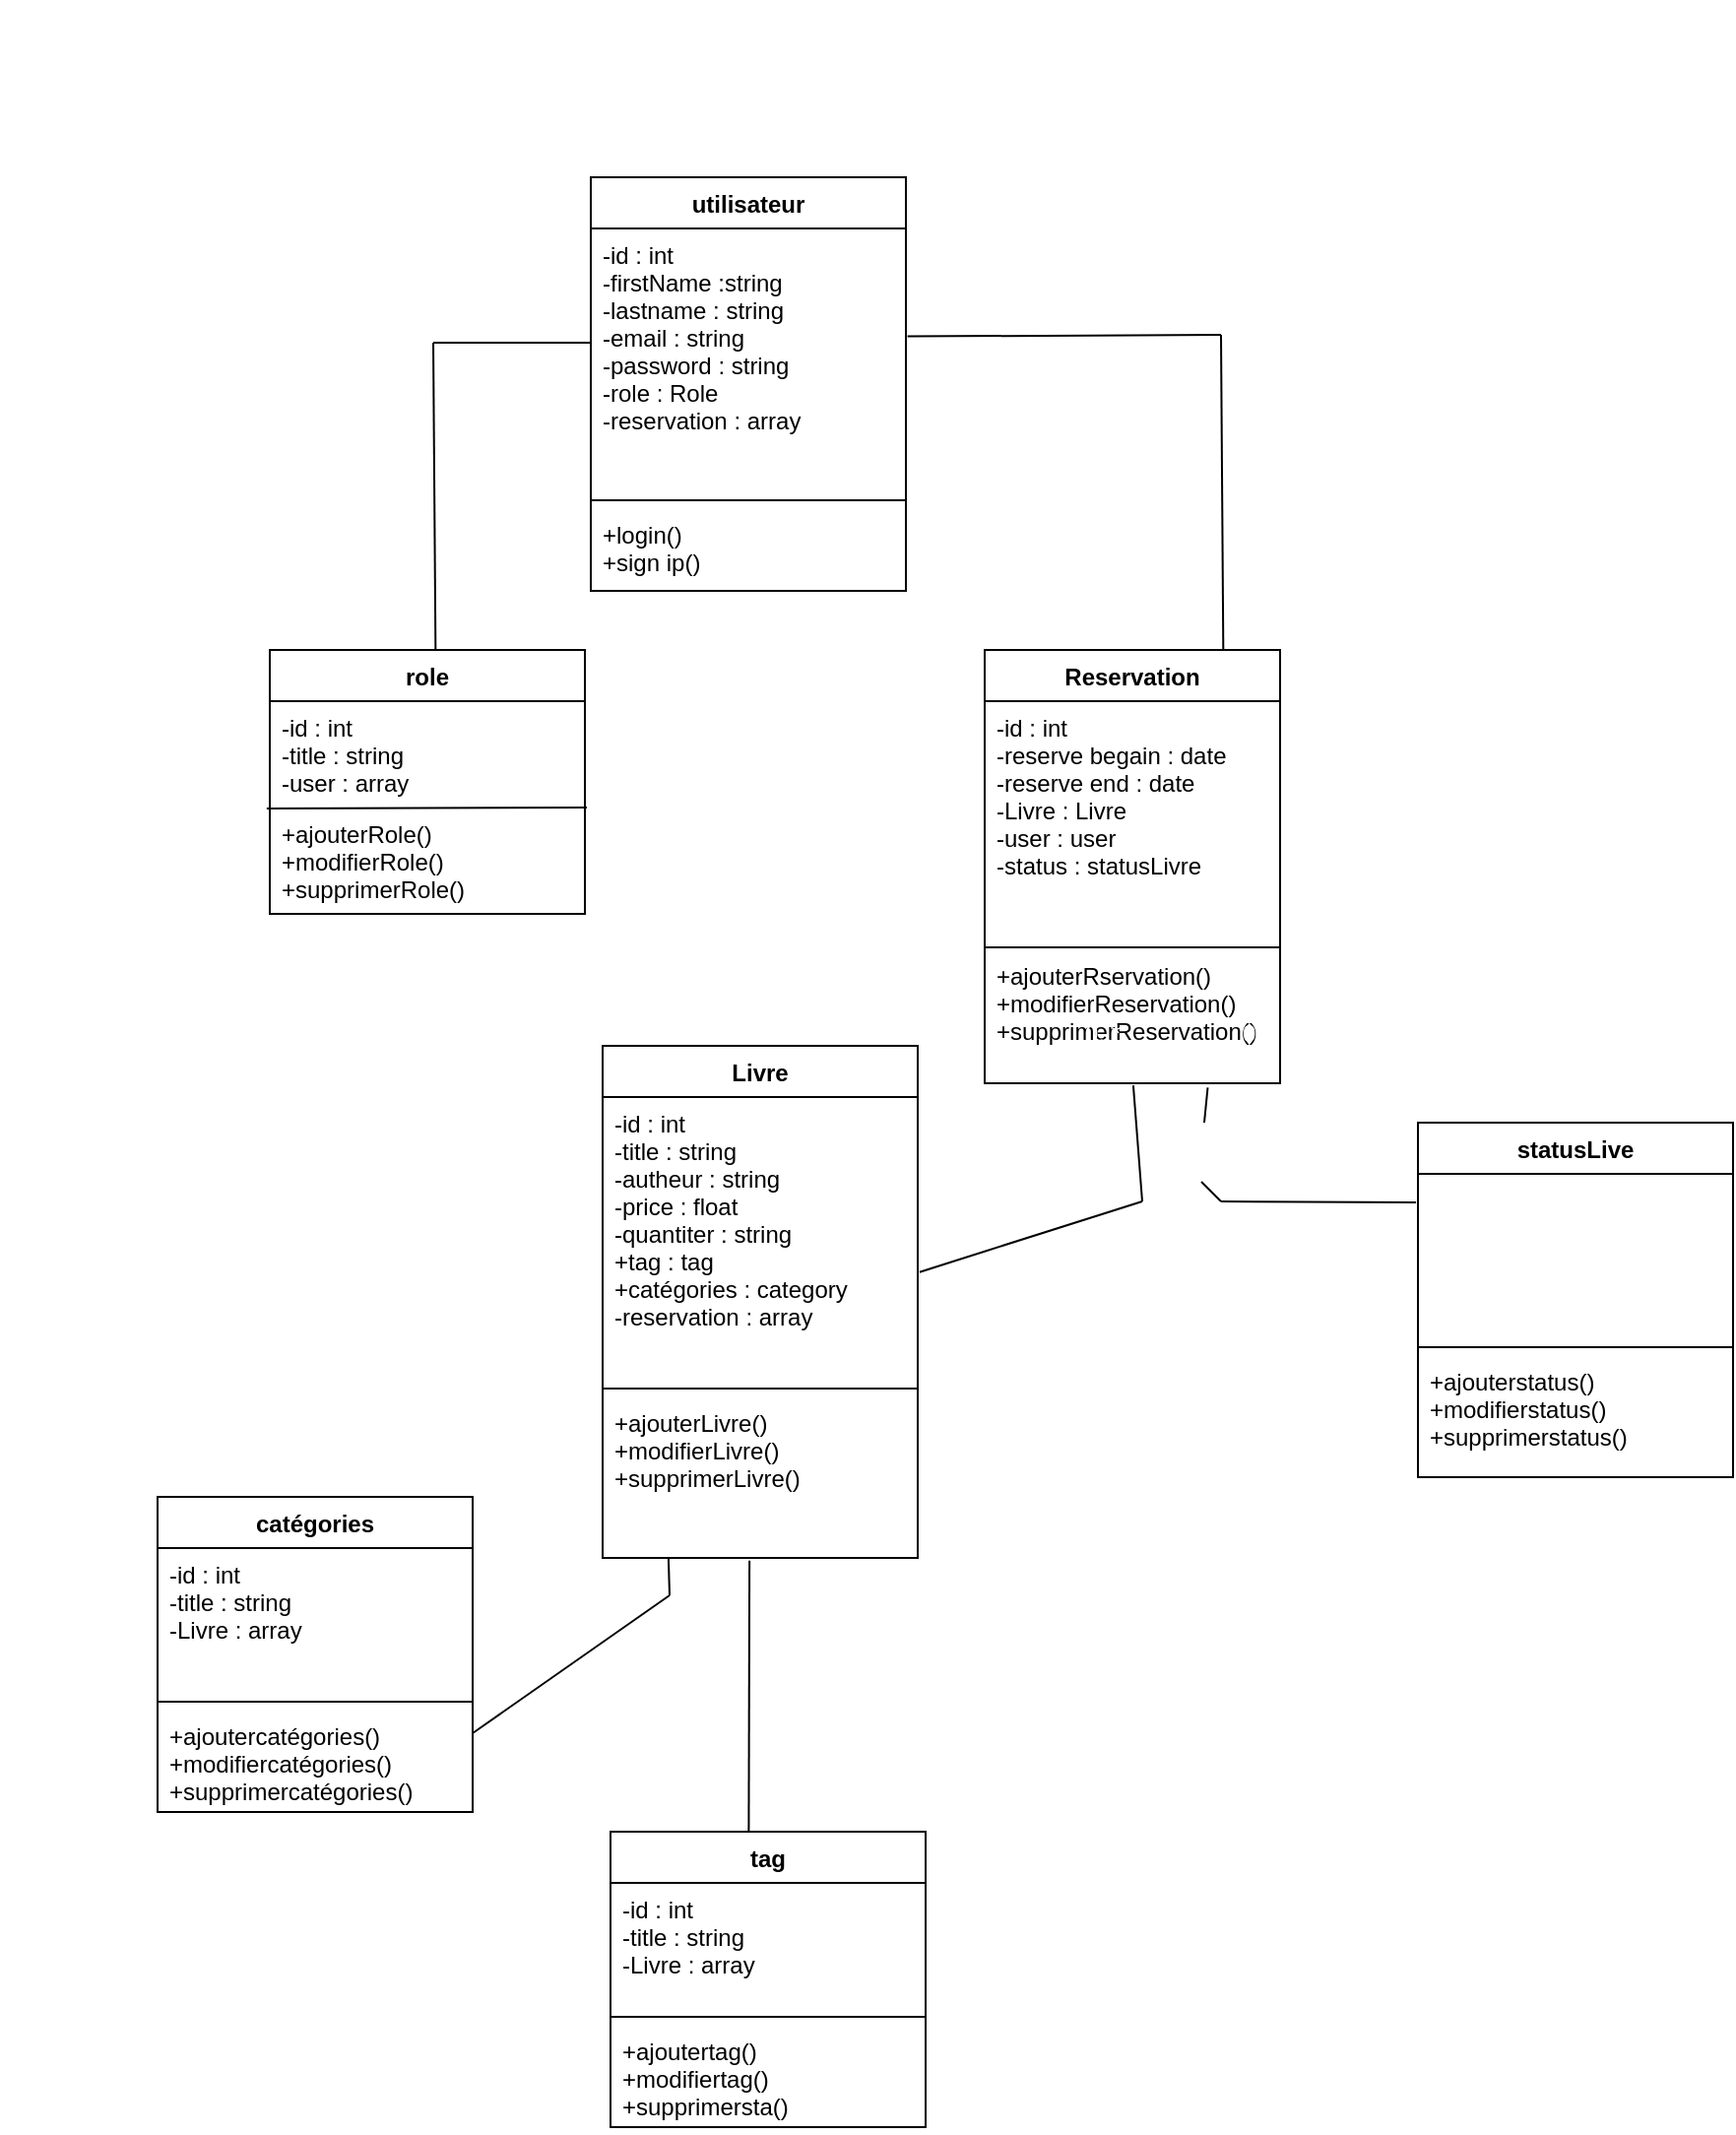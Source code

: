 <mxfile>
    <diagram id="urNdGl7wnYzmdIQnbToA" name="Page-1">
        <mxGraphModel dx="361" dy="1712" grid="1" gridSize="10" guides="1" tooltips="1" connect="1" arrows="1" fold="1" page="0" pageScale="1" pageWidth="850" pageHeight="1100" math="0" shadow="0">
            <root>
                <mxCell id="0"/>
                <mxCell id="1" parent="0"/>
                <mxCell id="2" value="utilisateur" style="swimlane;fontStyle=1;align=center;verticalAlign=top;childLayout=stackLayout;horizontal=1;startSize=26;horizontalStack=0;resizeParent=1;resizeParentMax=0;resizeLast=0;collapsible=1;marginBottom=0;" parent="1" vertex="1">
                    <mxGeometry x="520" y="-840" width="160" height="210" as="geometry">
                        <mxRectangle x="140" y="-470" width="100" height="30" as="alternateBounds"/>
                    </mxGeometry>
                </mxCell>
                <mxCell id="3" value="-id : int&#10;-firstName :string&#10;-lastname : string&#10;-email : string&#10;-password : string&#10;-role : Role&#10;-reservation : array" style="text;strokeColor=none;fillColor=none;align=left;verticalAlign=top;spacingLeft=4;spacingRight=4;overflow=hidden;rotatable=0;points=[[0,0.5],[1,0.5]];portConstraint=eastwest;" parent="2" vertex="1">
                    <mxGeometry y="26" width="160" height="134" as="geometry"/>
                </mxCell>
                <mxCell id="4" value="" style="line;strokeWidth=1;fillColor=none;align=left;verticalAlign=middle;spacingTop=-1;spacingLeft=3;spacingRight=3;rotatable=0;labelPosition=right;points=[];portConstraint=eastwest;strokeColor=inherit;" parent="2" vertex="1">
                    <mxGeometry y="160" width="160" height="8" as="geometry"/>
                </mxCell>
                <mxCell id="5" value="+login()&#10;+sign ip()" style="text;strokeColor=none;fillColor=none;align=left;verticalAlign=top;spacingLeft=4;spacingRight=4;overflow=hidden;rotatable=0;points=[[0,0.5],[1,0.5]];portConstraint=eastwest;" parent="2" vertex="1">
                    <mxGeometry y="168" width="160" height="42" as="geometry"/>
                </mxCell>
                <mxCell id="6" value="Reservation" style="swimlane;fontStyle=1;align=center;verticalAlign=top;childLayout=stackLayout;horizontal=1;startSize=26;horizontalStack=0;resizeParent=1;resizeParentMax=0;resizeLast=0;collapsible=1;marginBottom=0;" parent="1" vertex="1">
                    <mxGeometry x="720" y="-600" width="150" height="220" as="geometry"/>
                </mxCell>
                <mxCell id="7" value="-id : int&#10;-reserve begain : date&#10;-reserve end : date&#10;-Livre : Livre&#10;-user : user&#10;-status : statusLivre" style="text;strokeColor=none;fillColor=none;align=left;verticalAlign=top;spacingLeft=4;spacingRight=4;overflow=hidden;rotatable=0;points=[[0,0.5],[1,0.5]];portConstraint=eastwest;" parent="6" vertex="1">
                    <mxGeometry y="26" width="150" height="124" as="geometry"/>
                </mxCell>
                <mxCell id="8" value="" style="line;strokeWidth=1;fillColor=none;align=left;verticalAlign=middle;spacingTop=-1;spacingLeft=3;spacingRight=3;rotatable=0;labelPosition=right;points=[];portConstraint=eastwest;strokeColor=inherit;" parent="6" vertex="1">
                    <mxGeometry y="150" width="150" height="2" as="geometry"/>
                </mxCell>
                <mxCell id="9" value="+ajouterRservation()&#10;+modifierReservation()&#10;+supprimerReservation()" style="text;strokeColor=none;fillColor=none;align=left;verticalAlign=top;spacingLeft=4;spacingRight=4;overflow=hidden;rotatable=0;points=[[0,0.5],[1,0.5]];portConstraint=eastwest;" parent="6" vertex="1">
                    <mxGeometry y="152" width="150" height="68" as="geometry"/>
                </mxCell>
                <mxCell id="11" value="role" style="swimlane;fontStyle=1;align=center;verticalAlign=top;childLayout=stackLayout;horizontal=1;startSize=26;horizontalStack=0;resizeParent=1;resizeParentMax=0;resizeLast=0;collapsible=1;marginBottom=0;" parent="1" vertex="1">
                    <mxGeometry x="357" y="-600" width="160" height="134" as="geometry"/>
                </mxCell>
                <mxCell id="12" value="-id : int&#10;-title : string&#10;-user : array" style="text;strokeColor=none;fillColor=none;align=left;verticalAlign=top;spacingLeft=4;spacingRight=4;overflow=hidden;rotatable=0;points=[[0,0.5],[1,0.5]];portConstraint=eastwest;" parent="11" vertex="1">
                    <mxGeometry y="26" width="160" height="54" as="geometry"/>
                </mxCell>
                <mxCell id="47" value="+ajouterRole()&#10;+modifierRole()&#10;+supprimerRole()" style="text;strokeColor=none;fillColor=none;align=left;verticalAlign=top;spacingLeft=4;spacingRight=4;overflow=hidden;rotatable=0;points=[[0,0.5],[1,0.5]];portConstraint=eastwest;" parent="11" vertex="1">
                    <mxGeometry y="80" width="160" height="54" as="geometry"/>
                </mxCell>
                <mxCell id="48" value="" style="endArrow=none;html=1;exitX=0.009;exitY=0.009;exitDx=0;exitDy=0;exitPerimeter=0;" parent="11" edge="1">
                    <mxGeometry width="50" height="50" relative="1" as="geometry">
                        <mxPoint x="-1.56" y="80.486" as="sourcePoint"/>
                        <mxPoint x="161" y="80" as="targetPoint"/>
                    </mxGeometry>
                </mxCell>
                <mxCell id="15" value="Livre" style="swimlane;fontStyle=1;align=center;verticalAlign=top;childLayout=stackLayout;horizontal=1;startSize=26;horizontalStack=0;resizeParent=1;resizeParentMax=0;resizeLast=0;collapsible=1;marginBottom=0;" parent="1" vertex="1">
                    <mxGeometry x="526" y="-399" width="160" height="260" as="geometry"/>
                </mxCell>
                <mxCell id="16" value="-id : int&#10;-title : string&#10;-autheur : string&#10;-price : float&#10;-quantiter : string&#10;+tag : tag&#10;+catégories : category&#10;-reservation : array" style="text;strokeColor=none;fillColor=none;align=left;verticalAlign=top;spacingLeft=4;spacingRight=4;overflow=hidden;rotatable=0;points=[[0,0.5],[1,0.5]];portConstraint=eastwest;" parent="15" vertex="1">
                    <mxGeometry y="26" width="160" height="144" as="geometry"/>
                </mxCell>
                <mxCell id="17" value="" style="line;strokeWidth=1;fillColor=none;align=left;verticalAlign=middle;spacingTop=-1;spacingLeft=3;spacingRight=3;rotatable=0;labelPosition=right;points=[];portConstraint=eastwest;strokeColor=inherit;" parent="15" vertex="1">
                    <mxGeometry y="170" width="160" height="8" as="geometry"/>
                </mxCell>
                <mxCell id="18" value="+ajouterLivre()&#10;+modifierLivre()&#10;+supprimerLivre()" style="text;strokeColor=none;fillColor=none;align=left;verticalAlign=top;spacingLeft=4;spacingRight=4;overflow=hidden;rotatable=0;points=[[0,0.5],[1,0.5]];portConstraint=eastwest;" parent="15" vertex="1">
                    <mxGeometry y="178" width="160" height="82" as="geometry"/>
                </mxCell>
                <mxCell id="19" value="catégories" style="swimlane;fontStyle=1;align=center;verticalAlign=top;childLayout=stackLayout;horizontal=1;startSize=26;horizontalStack=0;resizeParent=1;resizeParentMax=0;resizeLast=0;collapsible=1;marginBottom=0;" parent="1" vertex="1">
                    <mxGeometry x="300" y="-170" width="160" height="160" as="geometry"/>
                </mxCell>
                <mxCell id="20" value="-id : int&#10;-title : string&#10;-Livre : array" style="text;strokeColor=none;fillColor=none;align=left;verticalAlign=top;spacingLeft=4;spacingRight=4;overflow=hidden;rotatable=0;points=[[0,0.5],[1,0.5]];portConstraint=eastwest;" parent="19" vertex="1">
                    <mxGeometry y="26" width="160" height="74" as="geometry"/>
                </mxCell>
                <mxCell id="21" value="" style="line;strokeWidth=1;fillColor=none;align=left;verticalAlign=middle;spacingTop=-1;spacingLeft=3;spacingRight=3;rotatable=0;labelPosition=right;points=[];portConstraint=eastwest;strokeColor=inherit;" parent="19" vertex="1">
                    <mxGeometry y="100" width="160" height="8" as="geometry"/>
                </mxCell>
                <mxCell id="22" value="+ajoutercatégories()&#10;+modifiercatégories()&#10;+supprimercatégories()" style="text;strokeColor=none;fillColor=none;align=left;verticalAlign=top;spacingLeft=4;spacingRight=4;overflow=hidden;rotatable=0;points=[[0,0.5],[1,0.5]];portConstraint=eastwest;" parent="19" vertex="1">
                    <mxGeometry y="108" width="160" height="52" as="geometry"/>
                </mxCell>
                <mxCell id="23" value="statusLive" style="swimlane;fontStyle=1;align=center;verticalAlign=top;childLayout=stackLayout;horizontal=1;startSize=26;horizontalStack=0;resizeParent=1;resizeParentMax=0;resizeLast=0;collapsible=1;marginBottom=0;" parent="1" vertex="1">
                    <mxGeometry x="940" y="-360" width="160" height="180" as="geometry"/>
                </mxCell>
                <mxCell id="24" value="-id : int&#10;-title : string&#10;" style="text;strokeColor=none;fillColor=none;align=left;verticalAlign=top;spacingLeft=4;spacingRight=4;overflow=hidden;rotatable=0;points=[[0,0.5],[1,0.5]];portConstraint=eastwest;fontColor=#FFFFFF;" parent="23" vertex="1">
                    <mxGeometry y="26" width="160" height="84" as="geometry"/>
                </mxCell>
                <mxCell id="25" value="" style="line;strokeWidth=1;fillColor=none;align=left;verticalAlign=middle;spacingTop=-1;spacingLeft=3;spacingRight=3;rotatable=0;labelPosition=right;points=[];portConstraint=eastwest;strokeColor=inherit;" parent="23" vertex="1">
                    <mxGeometry y="110" width="160" height="8" as="geometry"/>
                </mxCell>
                <mxCell id="26" value="+ajouterstatus()&#10;+modifierstatus()&#10;+supprimerstatus()" style="text;strokeColor=none;fillColor=none;align=left;verticalAlign=top;spacingLeft=4;spacingRight=4;overflow=hidden;rotatable=0;points=[[0,0.5],[1,0.5]];portConstraint=eastwest;fontStyle=0" parent="23" vertex="1">
                    <mxGeometry y="118" width="160" height="62" as="geometry"/>
                </mxCell>
                <mxCell id="27" value="" style="line;strokeWidth=1;fillColor=none;align=left;verticalAlign=middle;spacingTop=-1;spacingLeft=3;spacingRight=3;rotatable=0;labelPosition=right;points=[];portConstraint=eastwest;strokeColor=inherit;fontColor=#FFFFFF;" parent="1" vertex="1">
                    <mxGeometry x="440" y="-760" width="80" height="8" as="geometry"/>
                </mxCell>
                <mxCell id="29" value="" style="endArrow=none;html=1;fontColor=#FFFFFF;exitX=0.526;exitY=-0.002;exitDx=0;exitDy=0;exitPerimeter=0;" parent="1" source="11" edge="1">
                    <mxGeometry width="50" height="50" relative="1" as="geometry">
                        <mxPoint x="440" y="-670" as="sourcePoint"/>
                        <mxPoint x="440" y="-756" as="targetPoint"/>
                    </mxGeometry>
                </mxCell>
                <mxCell id="30" value="" style="endArrow=none;html=1;fontColor=#FFFFFF;exitX=0.526;exitY=-0.002;exitDx=0;exitDy=0;exitPerimeter=0;" parent="1" edge="1">
                    <mxGeometry width="50" height="50" relative="1" as="geometry">
                        <mxPoint x="841.16" y="-599.998" as="sourcePoint"/>
                        <mxPoint x="840" y="-760" as="targetPoint"/>
                    </mxGeometry>
                </mxCell>
                <mxCell id="31" value="" style="endArrow=none;html=1;fontColor=#FFFFFF;entryX=1.005;entryY=0.409;entryDx=0;entryDy=0;entryPerimeter=0;" parent="1" target="3" edge="1">
                    <mxGeometry width="50" height="50" relative="1" as="geometry">
                        <mxPoint x="840" y="-760" as="sourcePoint"/>
                        <mxPoint x="750" y="-780" as="targetPoint"/>
                    </mxGeometry>
                </mxCell>
                <mxCell id="32" value="" style="endArrow=none;html=1;fontColor=#FFFFFF;exitX=1.006;exitY=0.617;exitDx=0;exitDy=0;exitPerimeter=0;" parent="1" source="16" edge="1">
                    <mxGeometry width="50" height="50" relative="1" as="geometry">
                        <mxPoint x="791.16" y="-246.998" as="sourcePoint"/>
                        <mxPoint x="800" y="-320" as="targetPoint"/>
                    </mxGeometry>
                </mxCell>
                <mxCell id="33" value="" style="endArrow=none;html=1;fontColor=#FFFFFF;exitX=0.503;exitY=1.016;exitDx=0;exitDy=0;exitPerimeter=0;" parent="1" source="9" edge="1">
                    <mxGeometry width="50" height="50" relative="1" as="geometry">
                        <mxPoint x="720" y="-380.002" as="sourcePoint"/>
                        <mxPoint x="800" y="-320" as="targetPoint"/>
                    </mxGeometry>
                </mxCell>
                <mxCell id="36" value="" style="endArrow=none;html=1;fontColor=#FFFFFF;exitX=1;exitY=0.75;exitDx=0;exitDy=0;" parent="1" source="19" edge="1">
                    <mxGeometry width="50" height="50" relative="1" as="geometry">
                        <mxPoint x="540" y="-110" as="sourcePoint"/>
                        <mxPoint x="560" y="-120" as="targetPoint"/>
                    </mxGeometry>
                </mxCell>
                <mxCell id="37" value="" style="endArrow=none;html=1;fontColor=#FFFFFF;exitX=0.209;exitY=1;exitDx=0;exitDy=0;exitPerimeter=0;" parent="1" source="18" edge="1">
                    <mxGeometry width="50" height="50" relative="1" as="geometry">
                        <mxPoint x="560" y="-200" as="sourcePoint"/>
                        <mxPoint x="560" y="-120" as="targetPoint"/>
                    </mxGeometry>
                </mxCell>
                <mxCell id="38" value="" style="endArrow=none;html=1;fontColor=#FFFFFF;entryX=0.755;entryY=1.032;entryDx=0;entryDy=0;entryPerimeter=0;startArrow=none;" parent="1" target="9" edge="1" source="66">
                    <mxGeometry width="50" height="50" relative="1" as="geometry">
                        <mxPoint x="840" y="-320" as="sourcePoint"/>
                        <mxPoint x="860" y="-310" as="targetPoint"/>
                    </mxGeometry>
                </mxCell>
                <mxCell id="39" value="" style="endArrow=none;html=1;fontColor=#FFFFFF;exitX=-0.006;exitY=0.172;exitDx=0;exitDy=0;exitPerimeter=0;" parent="1" source="24" edge="1">
                    <mxGeometry width="50" height="50" relative="1" as="geometry">
                        <mxPoint x="910" y="-250" as="sourcePoint"/>
                        <mxPoint x="840" y="-320" as="targetPoint"/>
                    </mxGeometry>
                </mxCell>
                <mxCell id="40" value="1" style="text;strokeColor=none;align=center;fillColor=none;html=1;verticalAlign=middle;whiteSpace=wrap;rounded=0;fontColor=#FFFFFF;" parent="1" vertex="1">
                    <mxGeometry x="407" y="-623" width="60" height="30" as="geometry"/>
                </mxCell>
                <mxCell id="41" value="0..*" style="text;strokeColor=none;align=center;fillColor=none;html=1;verticalAlign=middle;whiteSpace=wrap;rounded=0;fontColor=#FFFFFF;" parent="1" vertex="1">
                    <mxGeometry x="476" y="-782" width="60" height="30" as="geometry"/>
                </mxCell>
                <mxCell id="42" value="tag" style="swimlane;fontStyle=1;align=center;verticalAlign=top;childLayout=stackLayout;horizontal=1;startSize=26;horizontalStack=0;resizeParent=1;resizeParentMax=0;resizeLast=0;collapsible=1;marginBottom=0;" parent="1" vertex="1">
                    <mxGeometry x="530" width="160" height="150" as="geometry"/>
                </mxCell>
                <mxCell id="43" value="-id : int&#10;-title : string&#10;-Livre : array" style="text;strokeColor=none;fillColor=none;align=left;verticalAlign=top;spacingLeft=4;spacingRight=4;overflow=hidden;rotatable=0;points=[[0,0.5],[1,0.5]];portConstraint=eastwest;" parent="42" vertex="1">
                    <mxGeometry y="26" width="160" height="64" as="geometry"/>
                </mxCell>
                <mxCell id="44" value="" style="line;strokeWidth=1;fillColor=none;align=left;verticalAlign=middle;spacingTop=-1;spacingLeft=3;spacingRight=3;rotatable=0;labelPosition=right;points=[];portConstraint=eastwest;strokeColor=inherit;" parent="42" vertex="1">
                    <mxGeometry y="90" width="160" height="8" as="geometry"/>
                </mxCell>
                <mxCell id="45" value="+ajoutertag()&#10;+modifiertag()&#10;+supprimersta()" style="text;strokeColor=none;fillColor=none;align=left;verticalAlign=top;spacingLeft=4;spacingRight=4;overflow=hidden;rotatable=0;points=[[0,0.5],[1,0.5]];portConstraint=eastwest;" parent="42" vertex="1">
                    <mxGeometry y="98" width="160" height="52" as="geometry"/>
                </mxCell>
                <mxCell id="46" value="" style="endArrow=none;html=1;fontColor=#FFFFFF;exitX=0.466;exitY=1.017;exitDx=0;exitDy=0;exitPerimeter=0;" parent="1" source="18" edge="1">
                    <mxGeometry width="50" height="50" relative="1" as="geometry">
                        <mxPoint x="599.64" y="-79" as="sourcePoint"/>
                        <mxPoint x="600.2" as="targetPoint"/>
                    </mxGeometry>
                </mxCell>
                <mxCell id="49" value="1" style="text;strokeColor=none;align=center;fillColor=none;html=1;verticalAlign=middle;whiteSpace=wrap;rounded=0;fontColor=#FFFFFF;" parent="1" vertex="1">
                    <mxGeometry x="220" y="-930" width="60" height="30" as="geometry"/>
                </mxCell>
                <mxCell id="50" value="0..*" style="text;strokeColor=none;align=center;fillColor=none;html=1;verticalAlign=middle;whiteSpace=wrap;rounded=0;fontColor=#FFFFFF;" parent="1" vertex="1">
                    <mxGeometry x="517" y="-143" width="60" height="30" as="geometry"/>
                </mxCell>
                <mxCell id="52" value="1" style="text;strokeColor=none;align=center;fillColor=none;html=1;verticalAlign=middle;whiteSpace=wrap;rounded=0;fontColor=#FFFFFF;" parent="1" vertex="1">
                    <mxGeometry x="450" y="-105" width="40" height="30" as="geometry"/>
                </mxCell>
                <mxCell id="53" value="0..*" style="text;strokeColor=none;align=center;fillColor=none;html=1;verticalAlign=middle;whiteSpace=wrap;rounded=0;fontColor=#FFFFFF;" parent="1" vertex="1">
                    <mxGeometry x="800" y="-630" width="60" height="30" as="geometry"/>
                </mxCell>
                <mxCell id="54" value="1" style="text;strokeColor=none;align=center;fillColor=none;html=1;verticalAlign=middle;whiteSpace=wrap;rounded=0;fontColor=#FFFFFF;" parent="1" vertex="1">
                    <mxGeometry x="666" y="-786" width="60" height="30" as="geometry"/>
                </mxCell>
                <mxCell id="55" value="0..*" style="text;strokeColor=none;align=center;fillColor=none;html=1;verticalAlign=middle;whiteSpace=wrap;rounded=0;fontColor=#FFFFFF;" parent="1" vertex="1">
                    <mxGeometry x="830" y="-420" width="60" height="30" as="geometry"/>
                </mxCell>
                <mxCell id="56" value="1" style="text;strokeColor=none;align=center;fillColor=none;html=1;verticalAlign=middle;whiteSpace=wrap;rounded=0;fontColor=#FFFFFF;" parent="1" vertex="1">
                    <mxGeometry x="888" y="-350" width="60" height="30" as="geometry"/>
                </mxCell>
                <mxCell id="59" value="0..*" style="text;strokeColor=none;align=center;fillColor=none;html=1;verticalAlign=middle;whiteSpace=wrap;rounded=0;fontColor=#FFFFFF;" parent="1" vertex="1">
                    <mxGeometry x="750" y="-420" width="60" height="30" as="geometry"/>
                </mxCell>
                <mxCell id="60" value="1" style="text;strokeColor=none;align=center;fillColor=none;html=1;verticalAlign=middle;whiteSpace=wrap;rounded=0;fontColor=#FFFFFF;" parent="1" vertex="1">
                    <mxGeometry x="670" y="-330" width="60" height="30" as="geometry"/>
                </mxCell>
                <mxCell id="62" value="0..*" style="text;strokeColor=none;align=center;fillColor=none;html=1;verticalAlign=middle;whiteSpace=wrap;rounded=0;fontColor=#FFFFFF;" parent="1" vertex="1">
                    <mxGeometry x="560" y="-30" width="40" height="30" as="geometry"/>
                </mxCell>
                <mxCell id="63" value="0..*" style="text;strokeColor=none;align=center;fillColor=none;html=1;verticalAlign=middle;whiteSpace=wrap;rounded=0;fontColor=#FFFFFF;" parent="1" vertex="1">
                    <mxGeometry x="590" y="-140" width="60" height="30" as="geometry"/>
                </mxCell>
                <mxCell id="65" value="0..*" style="text;strokeColor=none;align=center;fillColor=none;html=1;verticalAlign=middle;whiteSpace=wrap;rounded=0;fontColor=#FFFFFF;" vertex="1" parent="1">
                    <mxGeometry x="750" y="-380" width="60" height="30" as="geometry"/>
                </mxCell>
                <mxCell id="67" value="" style="endArrow=none;html=1;fontColor=#FFFFFF;entryX=0.5;entryY=1;entryDx=0;entryDy=0;" edge="1" parent="1" target="66">
                    <mxGeometry width="50" height="50" relative="1" as="geometry">
                        <mxPoint x="840" y="-320" as="sourcePoint"/>
                        <mxPoint x="833.25" y="-377.824" as="targetPoint"/>
                        <Array as="points">
                            <mxPoint x="830" y="-330"/>
                        </Array>
                    </mxGeometry>
                </mxCell>
                <mxCell id="66" value="0..*" style="text;strokeColor=none;align=center;fillColor=none;html=1;verticalAlign=middle;whiteSpace=wrap;rounded=0;fontColor=#FFFFFF;" vertex="1" parent="1">
                    <mxGeometry x="800" y="-360" width="60" height="30" as="geometry"/>
                </mxCell>
            </root>
        </mxGraphModel>
    </diagram>
</mxfile>